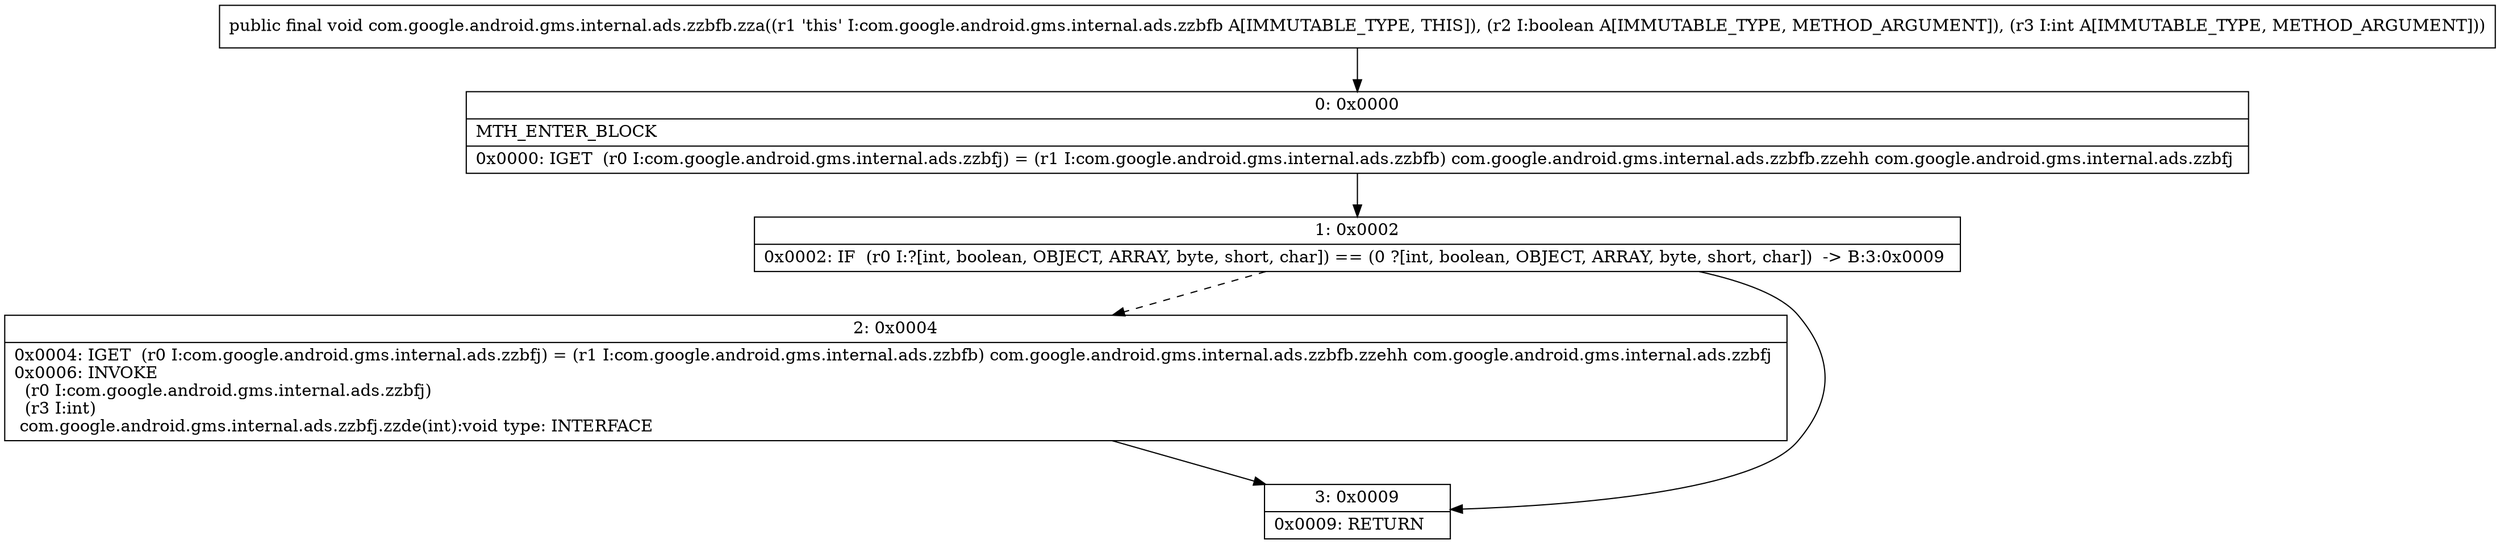 digraph "CFG forcom.google.android.gms.internal.ads.zzbfb.zza(ZI)V" {
Node_0 [shape=record,label="{0\:\ 0x0000|MTH_ENTER_BLOCK\l|0x0000: IGET  (r0 I:com.google.android.gms.internal.ads.zzbfj) = (r1 I:com.google.android.gms.internal.ads.zzbfb) com.google.android.gms.internal.ads.zzbfb.zzehh com.google.android.gms.internal.ads.zzbfj \l}"];
Node_1 [shape=record,label="{1\:\ 0x0002|0x0002: IF  (r0 I:?[int, boolean, OBJECT, ARRAY, byte, short, char]) == (0 ?[int, boolean, OBJECT, ARRAY, byte, short, char])  \-\> B:3:0x0009 \l}"];
Node_2 [shape=record,label="{2\:\ 0x0004|0x0004: IGET  (r0 I:com.google.android.gms.internal.ads.zzbfj) = (r1 I:com.google.android.gms.internal.ads.zzbfb) com.google.android.gms.internal.ads.zzbfb.zzehh com.google.android.gms.internal.ads.zzbfj \l0x0006: INVOKE  \l  (r0 I:com.google.android.gms.internal.ads.zzbfj)\l  (r3 I:int)\l com.google.android.gms.internal.ads.zzbfj.zzde(int):void type: INTERFACE \l}"];
Node_3 [shape=record,label="{3\:\ 0x0009|0x0009: RETURN   \l}"];
MethodNode[shape=record,label="{public final void com.google.android.gms.internal.ads.zzbfb.zza((r1 'this' I:com.google.android.gms.internal.ads.zzbfb A[IMMUTABLE_TYPE, THIS]), (r2 I:boolean A[IMMUTABLE_TYPE, METHOD_ARGUMENT]), (r3 I:int A[IMMUTABLE_TYPE, METHOD_ARGUMENT])) }"];
MethodNode -> Node_0;
Node_0 -> Node_1;
Node_1 -> Node_2[style=dashed];
Node_1 -> Node_3;
Node_2 -> Node_3;
}

